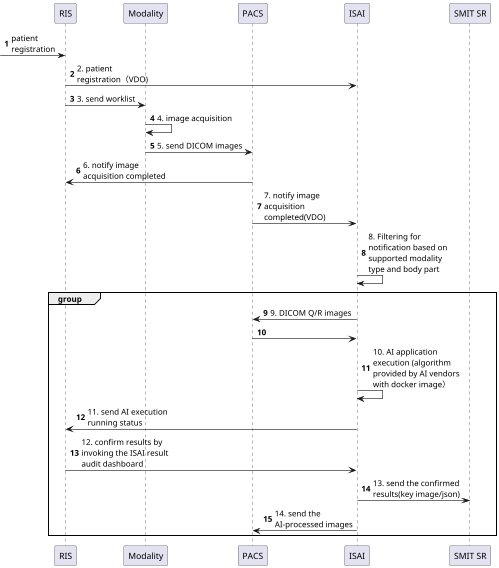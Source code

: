 @startuml
'https://plantuml.com/sequence-diagram

skinparam maxMessageSize 150
scale 500 width
autonumber

actor "Patient" as patient
actor "Doctor" as doctor
actor "Nurse" as nurse
actor "Pharmacist" as pharmacist
actor "Radiologist" as radiologist
actor "X-Ray Technician" as xraytechnician
actor "Cardiologist" as cardiologist
actor "Surgeon" as surgeon
actor "Anesthesiologist" as anesthesiologist
actor "Pathologist" as pathologist
actor "Psychiatrist" as psychiatrist
actor "Third Party" as thirdparty
actor "AI algorithm" as ai

participant RIS as RIS
participant PACS as PACS
participant EMR as EMR
participant ISAI as ISAI

participant "RIS" as R
participant "Modality" as M
participant "PACS" as P
participant "ISAI" as I
participant "SMIT SR" as S


hide @unlinked

'group CTA
'patient -> doctor: I need a doctor
'cardiologist -> pathologist:
'end

 -> R: patient\nregistration
R -> I: 2. patient registration（VDO)
R -> M: 3. send worklist
M -> M: 4. image acquisition
M -> P: 5. send DICOM images
P -> R: 6. notify image acquisition completed
P -> I: 7. notify image acquisition completed(VDO)

I -> I: 8. Filtering for notification based on supported modality type and body part

group
    P <- I: 9. DICOM Q/R images
    P -> I:
    I -> I: 10. AI application execution (algorithm provided by AI vendors with docker image）
    I -> R: 11. send AI execution running status
    R -> I: 12. confirm results by invoking the ISAI result audit dashboard
    I -> S: 13. send the confirmed results(key image/json)
    I -> P: 14. send the AI-processed images
end


@enduml
